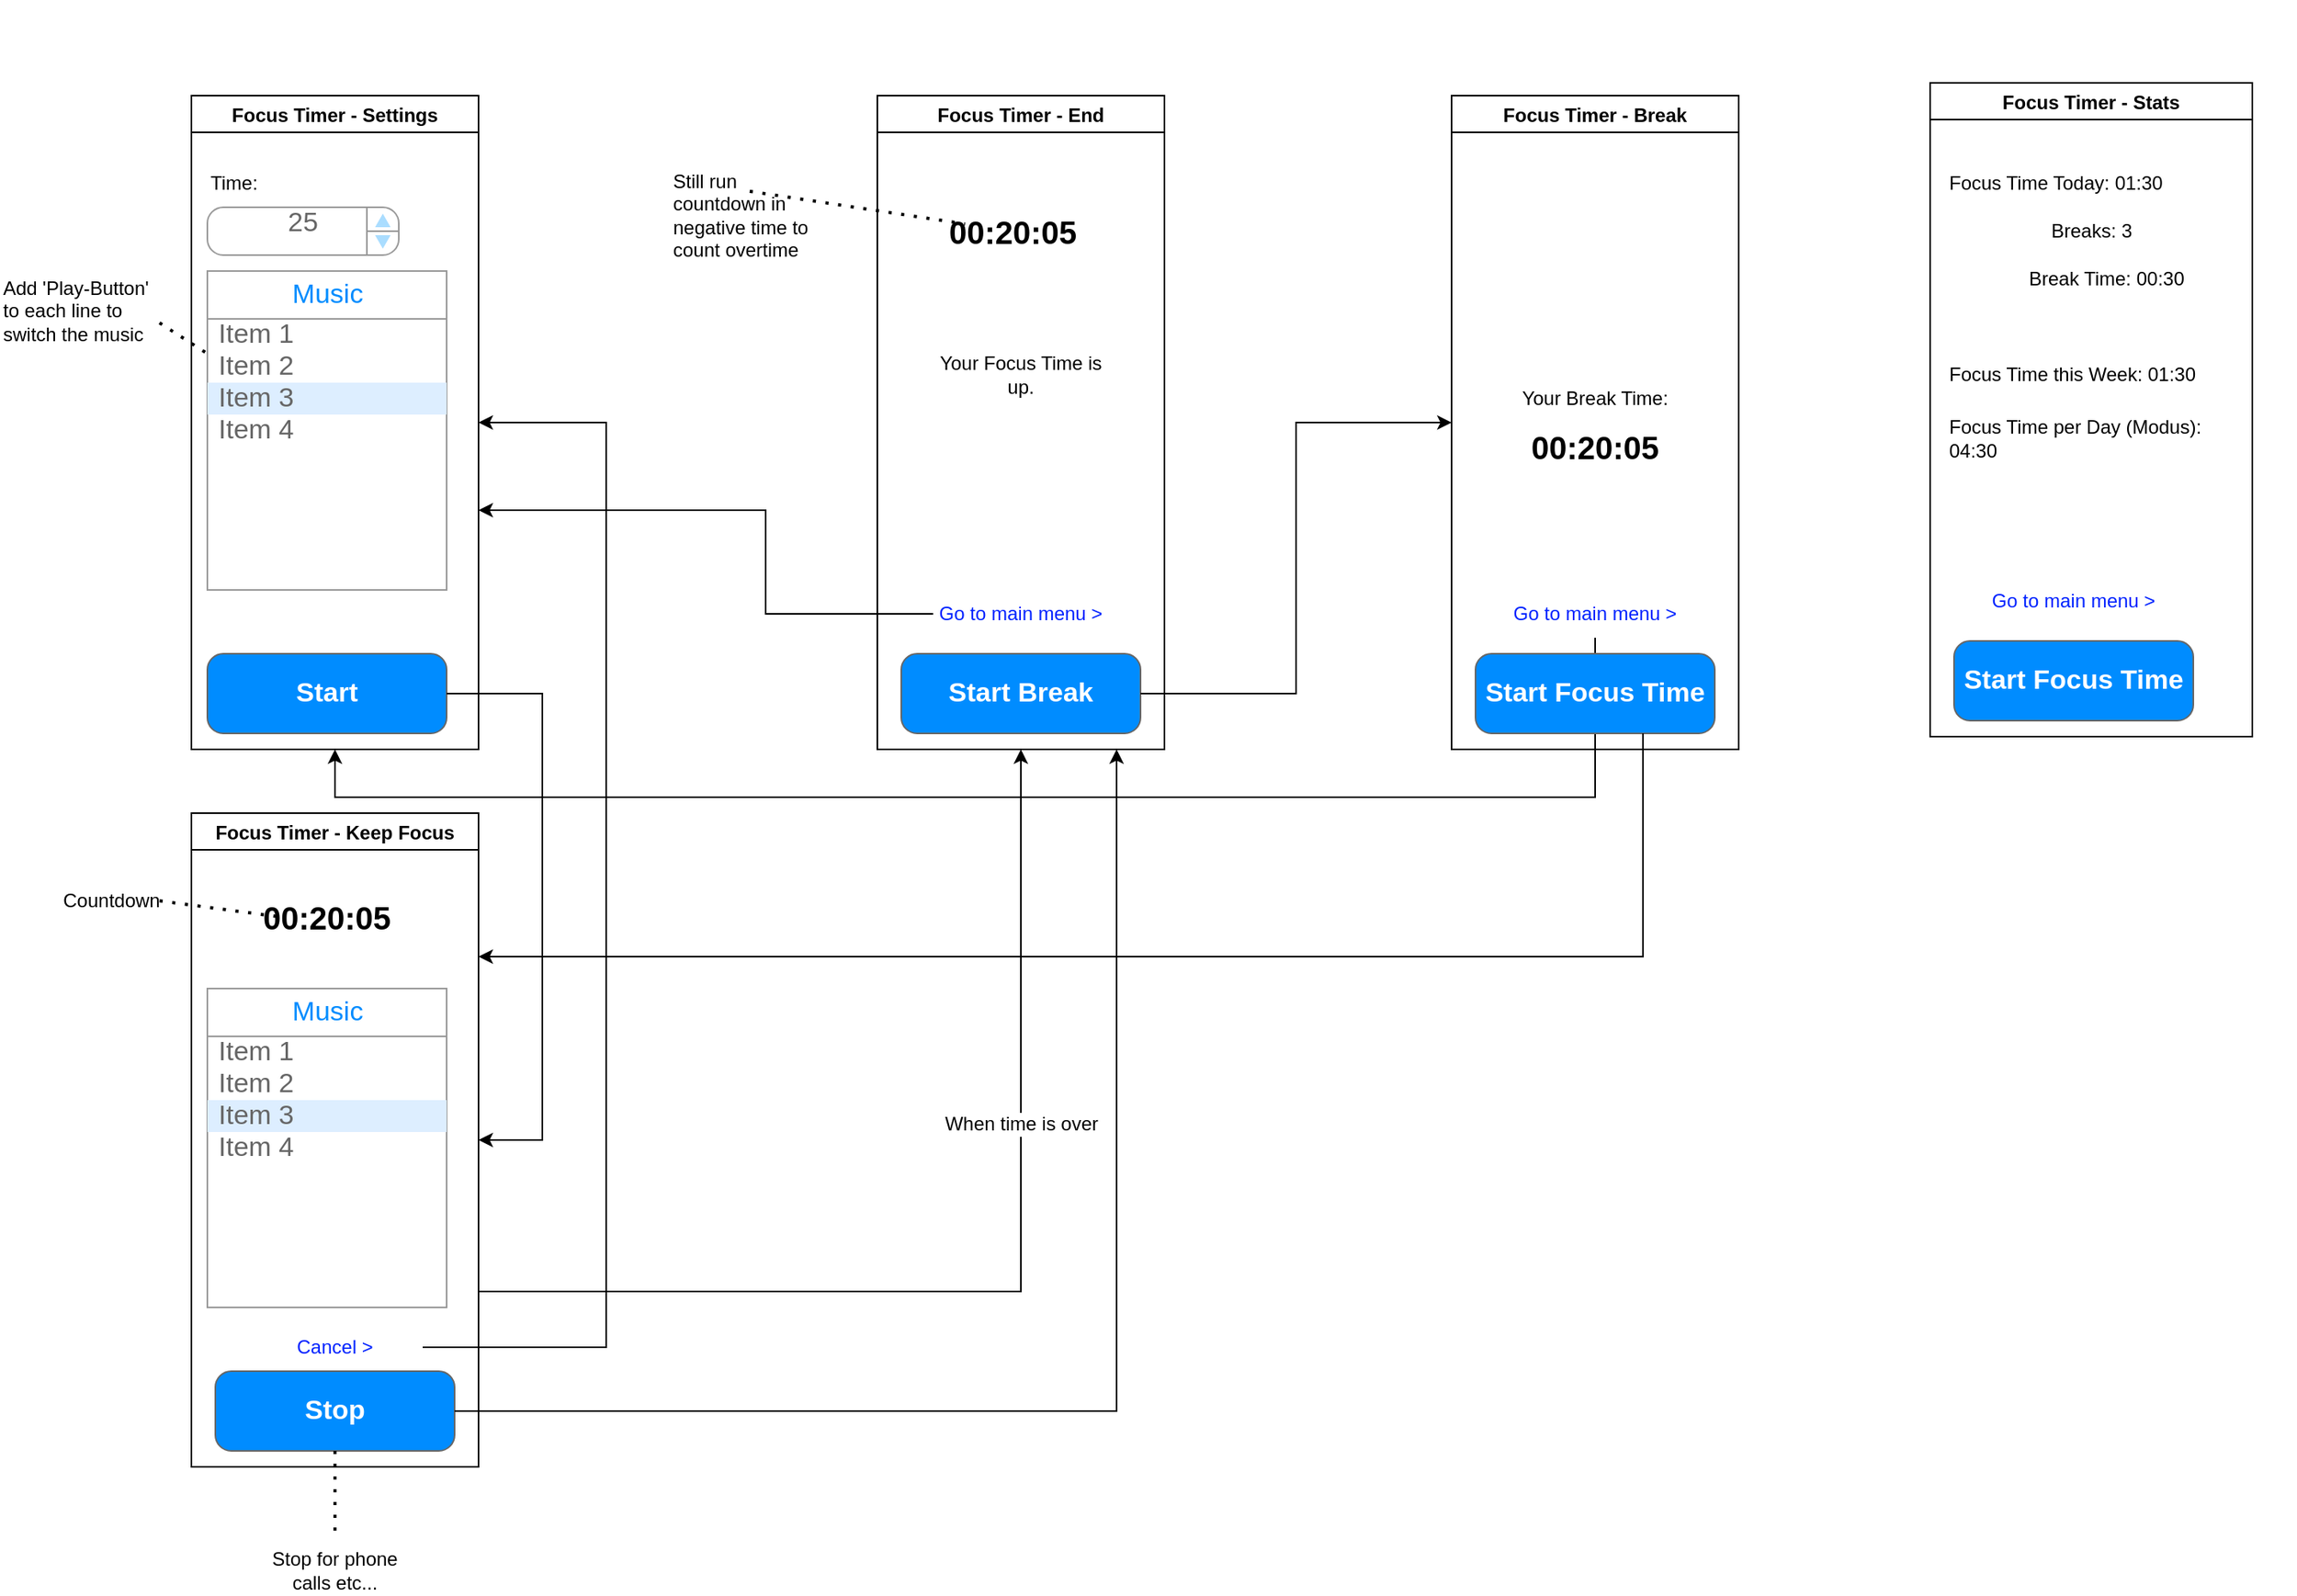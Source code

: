 <mxfile version="20.4.1" type="device"><diagram name="Page-1" id="f1b7ffb7-ca1e-a977-7cf5-a751b3c06c05"><mxGraphModel dx="2248" dy="705" grid="1" gridSize="10" guides="1" tooltips="1" connect="1" arrows="1" fold="1" page="1" pageScale="1" pageWidth="826" pageHeight="1169" background="#ffffff" math="0" shadow="0"><root><mxCell id="0"/><mxCell id="1" parent="0"/><mxCell id="MVP5gotej_pAPhnF4T3n-219" value="" style="endArrow=classic;html=1;rounded=0;fontSize=12;fontColor=#0022FF;align=center;edgeStyle=elbowEdgeStyle;elbow=vertical;" parent="1" source="MVP5gotej_pAPhnF4T3n-218" target="MVP5gotej_pAPhnF4T3n-155" edge="1"><mxGeometry width="50" height="50" relative="1" as="geometry"><mxPoint x="295" y="415" as="sourcePoint"/><mxPoint x="10" y="340" as="targetPoint"/><Array as="points"><mxPoint x="530" y="520"/><mxPoint x="450" y="360"/><mxPoint x="520" y="520"/><mxPoint x="520" y="520"/></Array></mxGeometry></mxCell><mxCell id="MVP5gotej_pAPhnF4T3n-155" value="Focus Timer - Settings" style="swimlane;" parent="1" vertex="1"><mxGeometry x="-180" y="80" width="180" height="410" as="geometry"/></mxCell><mxCell id="MVP5gotej_pAPhnF4T3n-157" value="25" style="strokeWidth=1;shadow=0;dashed=0;align=center;html=1;shape=mxgraph.mockup.forms.spinner;strokeColor=#999999;spinLayout=right;spinStyle=normal;adjStyle=triangle;fillColor=#aaddff;fontSize=17;fontColor=#666666;mainText=;html=1;overflow=fill;" parent="MVP5gotej_pAPhnF4T3n-155" vertex="1"><mxGeometry x="10" y="70" width="120" height="30" as="geometry"/></mxCell><mxCell id="MVP5gotej_pAPhnF4T3n-158" value="Time:" style="text;html=1;strokeColor=none;fillColor=none;align=left;verticalAlign=middle;whiteSpace=wrap;rounded=0;" parent="MVP5gotej_pAPhnF4T3n-155" vertex="1"><mxGeometry x="10" y="40" width="60" height="30" as="geometry"/></mxCell><mxCell id="MVP5gotej_pAPhnF4T3n-165" value="Start" style="strokeWidth=1;shadow=0;dashed=0;align=center;html=1;shape=mxgraph.mockup.buttons.button;strokeColor=#666666;fontColor=#ffffff;mainText=;buttonStyle=round;fontSize=17;fontStyle=1;fillColor=#008cff;whiteSpace=wrap;" parent="MVP5gotej_pAPhnF4T3n-155" vertex="1"><mxGeometry x="10" y="350" width="150" height="50" as="geometry"/></mxCell><mxCell id="MVP5gotej_pAPhnF4T3n-159" value="" style="strokeWidth=1;shadow=0;dashed=0;align=center;html=1;shape=mxgraph.mockup.forms.rrect;rSize=0;strokeColor=#999999;fillColor=#ffffff;" parent="MVP5gotej_pAPhnF4T3n-155" vertex="1"><mxGeometry x="10" y="110" width="150" height="200" as="geometry"/></mxCell><mxCell id="MVP5gotej_pAPhnF4T3n-160" value="Music" style="strokeWidth=1;shadow=0;dashed=0;align=center;html=1;shape=mxgraph.mockup.forms.rrect;rSize=0;strokeColor=#999999;fontColor=#008cff;fontSize=17;fillColor=#ffffff;resizeWidth=1;" parent="MVP5gotej_pAPhnF4T3n-159" vertex="1"><mxGeometry width="150" height="30" relative="1" as="geometry"/></mxCell><mxCell id="MVP5gotej_pAPhnF4T3n-161" value="Item 1" style="strokeWidth=1;shadow=0;dashed=0;align=center;html=1;shape=mxgraph.mockup.forms.anchor;fontSize=17;fontColor=#666666;align=left;spacingLeft=5;resizeWidth=1;" parent="MVP5gotej_pAPhnF4T3n-159" vertex="1"><mxGeometry width="150" height="20" relative="1" as="geometry"><mxPoint y="30" as="offset"/></mxGeometry></mxCell><mxCell id="MVP5gotej_pAPhnF4T3n-162" value="Item 2" style="strokeWidth=1;shadow=0;dashed=0;align=center;html=1;shape=mxgraph.mockup.forms.anchor;fontSize=17;fontColor=#666666;align=left;spacingLeft=5;resizeWidth=1;" parent="MVP5gotej_pAPhnF4T3n-159" vertex="1"><mxGeometry width="150" height="20" relative="1" as="geometry"><mxPoint y="50" as="offset"/></mxGeometry></mxCell><mxCell id="MVP5gotej_pAPhnF4T3n-163" value="Item 3" style="strokeWidth=1;shadow=0;dashed=0;align=center;html=1;shape=mxgraph.mockup.forms.rrect;rSize=0;fontSize=17;fontColor=#666666;align=left;spacingLeft=5;fillColor=#ddeeff;strokeColor=none;resizeWidth=1;" parent="MVP5gotej_pAPhnF4T3n-159" vertex="1"><mxGeometry width="150" height="20" relative="1" as="geometry"><mxPoint y="70" as="offset"/></mxGeometry></mxCell><mxCell id="MVP5gotej_pAPhnF4T3n-164" value="Item 4" style="strokeWidth=1;shadow=0;dashed=0;align=center;html=1;shape=mxgraph.mockup.forms.anchor;fontSize=17;fontColor=#666666;align=left;spacingLeft=5;resizeWidth=1;" parent="MVP5gotej_pAPhnF4T3n-159" vertex="1"><mxGeometry width="150" height="20" relative="1" as="geometry"><mxPoint y="90" as="offset"/></mxGeometry></mxCell><mxCell id="MVP5gotej_pAPhnF4T3n-166" value="Add 'Play-Button' to each line to switch the music" style="text;html=1;strokeColor=none;fillColor=none;align=left;verticalAlign=middle;whiteSpace=wrap;rounded=0;" parent="1" vertex="1"><mxGeometry x="-300" y="200" width="100" height="30" as="geometry"/></mxCell><mxCell id="MVP5gotej_pAPhnF4T3n-167" value="" style="endArrow=none;dashed=1;html=1;dashPattern=1 3;strokeWidth=2;rounded=0;exitX=1;exitY=0.75;exitDx=0;exitDy=0;" parent="1" source="MVP5gotej_pAPhnF4T3n-166" target="MVP5gotej_pAPhnF4T3n-159" edge="1"><mxGeometry width="50" height="50" relative="1" as="geometry"><mxPoint x="-120" y="580" as="sourcePoint"/><mxPoint x="-70" y="530" as="targetPoint"/></mxGeometry></mxCell><mxCell id="MVP5gotej_pAPhnF4T3n-168" value="Focus Timer - Break" style="swimlane;" parent="1" vertex="1"><mxGeometry x="610" y="80" width="180" height="410" as="geometry"/></mxCell><mxCell id="MVP5gotej_pAPhnF4T3n-179" value="Your Break Time:" style="text;html=1;strokeColor=none;fillColor=none;align=center;verticalAlign=middle;whiteSpace=wrap;rounded=0;" parent="MVP5gotej_pAPhnF4T3n-168" vertex="1"><mxGeometry x="35" y="175" width="110" height="30" as="geometry"/></mxCell><mxCell id="MVP5gotej_pAPhnF4T3n-180" value="00:20:05" style="text;html=1;strokeColor=none;fillColor=none;align=center;verticalAlign=middle;whiteSpace=wrap;rounded=0;fontStyle=1;fontSize=20;" parent="MVP5gotej_pAPhnF4T3n-168" vertex="1"><mxGeometry x="60" y="205" width="60" height="30" as="geometry"/></mxCell><mxCell id="MVP5gotej_pAPhnF4T3n-181" value="Start Focus Time" style="strokeWidth=1;shadow=0;dashed=0;align=center;html=1;shape=mxgraph.mockup.buttons.button;strokeColor=#666666;fontColor=#ffffff;mainText=;buttonStyle=round;fontSize=17;fontStyle=1;fillColor=#008cff;whiteSpace=wrap;" parent="MVP5gotej_pAPhnF4T3n-168" vertex="1"><mxGeometry x="15" y="350" width="150" height="50" as="geometry"/></mxCell><mxCell id="MVP5gotej_pAPhnF4T3n-218" value="Go to main menu &amp;gt;" style="text;html=1;strokeColor=none;fillColor=none;align=center;verticalAlign=middle;whiteSpace=wrap;rounded=0;fontSize=12;fontStyle=0;fontColor=#0022FF;" parent="MVP5gotej_pAPhnF4T3n-168" vertex="1"><mxGeometry x="35" y="310" width="110" height="30" as="geometry"/></mxCell><mxCell id="MVP5gotej_pAPhnF4T3n-186" value="Focus Timer - Keep Focus" style="swimlane;" parent="1" vertex="1"><mxGeometry x="-180" y="530" width="180" height="410" as="geometry"/></mxCell><mxCell id="MVP5gotej_pAPhnF4T3n-189" value="Stop" style="strokeWidth=1;shadow=0;dashed=0;align=center;html=1;shape=mxgraph.mockup.buttons.button;strokeColor=#666666;fontColor=#ffffff;mainText=;buttonStyle=round;fontSize=17;fontStyle=1;fillColor=#008cff;whiteSpace=wrap;" parent="MVP5gotej_pAPhnF4T3n-186" vertex="1"><mxGeometry x="15" y="350" width="150" height="50" as="geometry"/></mxCell><mxCell id="MVP5gotej_pAPhnF4T3n-190" value="" style="strokeWidth=1;shadow=0;dashed=0;align=center;html=1;shape=mxgraph.mockup.forms.rrect;rSize=0;strokeColor=#999999;fillColor=#ffffff;" parent="MVP5gotej_pAPhnF4T3n-186" vertex="1"><mxGeometry x="10" y="110" width="150" height="200" as="geometry"/></mxCell><mxCell id="MVP5gotej_pAPhnF4T3n-191" value="Music" style="strokeWidth=1;shadow=0;dashed=0;align=center;html=1;shape=mxgraph.mockup.forms.rrect;rSize=0;strokeColor=#999999;fontColor=#008cff;fontSize=17;fillColor=#ffffff;resizeWidth=1;" parent="MVP5gotej_pAPhnF4T3n-190" vertex="1"><mxGeometry width="150" height="30" relative="1" as="geometry"/></mxCell><mxCell id="MVP5gotej_pAPhnF4T3n-192" value="Item 1" style="strokeWidth=1;shadow=0;dashed=0;align=center;html=1;shape=mxgraph.mockup.forms.anchor;fontSize=17;fontColor=#666666;align=left;spacingLeft=5;resizeWidth=1;" parent="MVP5gotej_pAPhnF4T3n-190" vertex="1"><mxGeometry width="150" height="20" relative="1" as="geometry"><mxPoint y="30" as="offset"/></mxGeometry></mxCell><mxCell id="MVP5gotej_pAPhnF4T3n-193" value="Item 2" style="strokeWidth=1;shadow=0;dashed=0;align=center;html=1;shape=mxgraph.mockup.forms.anchor;fontSize=17;fontColor=#666666;align=left;spacingLeft=5;resizeWidth=1;" parent="MVP5gotej_pAPhnF4T3n-190" vertex="1"><mxGeometry width="150" height="20" relative="1" as="geometry"><mxPoint y="50" as="offset"/></mxGeometry></mxCell><mxCell id="MVP5gotej_pAPhnF4T3n-194" value="Item 3" style="strokeWidth=1;shadow=0;dashed=0;align=center;html=1;shape=mxgraph.mockup.forms.rrect;rSize=0;fontSize=17;fontColor=#666666;align=left;spacingLeft=5;fillColor=#ddeeff;strokeColor=none;resizeWidth=1;" parent="MVP5gotej_pAPhnF4T3n-190" vertex="1"><mxGeometry width="150" height="20" relative="1" as="geometry"><mxPoint y="70" as="offset"/></mxGeometry></mxCell><mxCell id="MVP5gotej_pAPhnF4T3n-195" value="Item 4" style="strokeWidth=1;shadow=0;dashed=0;align=center;html=1;shape=mxgraph.mockup.forms.anchor;fontSize=17;fontColor=#666666;align=left;spacingLeft=5;resizeWidth=1;" parent="MVP5gotej_pAPhnF4T3n-190" vertex="1"><mxGeometry width="150" height="20" relative="1" as="geometry"><mxPoint y="90" as="offset"/></mxGeometry></mxCell><mxCell id="MVP5gotej_pAPhnF4T3n-200" value="00:20:05" style="text;html=1;strokeColor=none;fillColor=none;align=center;verticalAlign=middle;whiteSpace=wrap;rounded=0;fontStyle=1;fontSize=20;" parent="MVP5gotej_pAPhnF4T3n-186" vertex="1"><mxGeometry x="55" y="50" width="60" height="30" as="geometry"/></mxCell><mxCell id="MVP5gotej_pAPhnF4T3n-231" value="Cancel &amp;gt;" style="text;html=1;strokeColor=none;fillColor=none;align=center;verticalAlign=middle;whiteSpace=wrap;rounded=0;fontSize=12;fontStyle=0;fontColor=#0022FF;" parent="MVP5gotej_pAPhnF4T3n-186" vertex="1"><mxGeometry x="35" y="320" width="110" height="30" as="geometry"/></mxCell><mxCell id="MVP5gotej_pAPhnF4T3n-199" value="" style="endArrow=classic;html=1;rounded=0;fontSize=20;edgeStyle=orthogonalEdgeStyle;" parent="1" source="MVP5gotej_pAPhnF4T3n-231" target="MVP5gotej_pAPhnF4T3n-155" edge="1"><mxGeometry width="50" height="50" relative="1" as="geometry"><mxPoint x="90" y="580" as="sourcePoint"/><mxPoint x="140" y="530" as="targetPoint"/><Array as="points"><mxPoint x="80" y="865"/><mxPoint x="80" y="285"/></Array></mxGeometry></mxCell><mxCell id="MVP5gotej_pAPhnF4T3n-201" value="Countdown" style="text;html=1;strokeColor=none;fillColor=none;align=center;verticalAlign=middle;whiteSpace=wrap;rounded=0;fontSize=12;" parent="1" vertex="1"><mxGeometry x="-260" y="570" width="60" height="30" as="geometry"/></mxCell><mxCell id="MVP5gotej_pAPhnF4T3n-204" value="" style="endArrow=none;dashed=1;html=1;dashPattern=1 3;strokeWidth=2;rounded=0;fontSize=12;exitX=1;exitY=0.5;exitDx=0;exitDy=0;entryX=0;entryY=0.5;entryDx=0;entryDy=0;" parent="1" source="MVP5gotej_pAPhnF4T3n-201" target="MVP5gotej_pAPhnF4T3n-200" edge="1"><mxGeometry width="50" height="50" relative="1" as="geometry"><mxPoint x="80" y="720" as="sourcePoint"/><mxPoint x="130" y="670" as="targetPoint"/></mxGeometry></mxCell><mxCell id="MVP5gotej_pAPhnF4T3n-205" value="" style="endArrow=classic;html=1;rounded=0;fontSize=12;edgeStyle=elbowEdgeStyle;" parent="1" source="MVP5gotej_pAPhnF4T3n-165" target="MVP5gotej_pAPhnF4T3n-186" edge="1"><mxGeometry width="50" height="50" relative="1" as="geometry"><mxPoint x="80" y="550" as="sourcePoint"/><mxPoint x="130" y="500" as="targetPoint"/><Array as="points"><mxPoint x="40" y="370"/></Array></mxGeometry></mxCell><mxCell id="MVP5gotej_pAPhnF4T3n-207" value="Focus Timer - End" style="swimlane;" parent="1" vertex="1"><mxGeometry x="250" y="80" width="180" height="410" as="geometry"/></mxCell><mxCell id="MVP5gotej_pAPhnF4T3n-208" value="Your Focus Time is up." style="text;html=1;strokeColor=none;fillColor=none;align=center;verticalAlign=middle;whiteSpace=wrap;rounded=0;" parent="MVP5gotej_pAPhnF4T3n-207" vertex="1"><mxGeometry x="35" y="160" width="110" height="30" as="geometry"/></mxCell><mxCell id="MVP5gotej_pAPhnF4T3n-210" value="Start Break" style="strokeWidth=1;shadow=0;dashed=0;align=center;html=1;shape=mxgraph.mockup.buttons.button;strokeColor=#666666;fontColor=#ffffff;mainText=;buttonStyle=round;fontSize=17;fontStyle=1;fillColor=#008cff;whiteSpace=wrap;" parent="MVP5gotej_pAPhnF4T3n-207" vertex="1"><mxGeometry x="15" y="350" width="150" height="50" as="geometry"/></mxCell><mxCell id="MVP5gotej_pAPhnF4T3n-212" value="Go to main menu &amp;gt;" style="text;html=1;strokeColor=none;fillColor=none;align=center;verticalAlign=middle;whiteSpace=wrap;rounded=0;fontSize=12;fontStyle=0;fontColor=#0022FF;" parent="MVP5gotej_pAPhnF4T3n-207" vertex="1"><mxGeometry x="35" y="310" width="110" height="30" as="geometry"/></mxCell><mxCell id="MVP5gotej_pAPhnF4T3n-213" value="00:20:05" style="text;html=1;strokeColor=none;fillColor=none;align=center;verticalAlign=middle;whiteSpace=wrap;rounded=0;fontStyle=1;fontSize=20;" parent="MVP5gotej_pAPhnF4T3n-207" vertex="1"><mxGeometry x="55" y="70" width="60" height="30" as="geometry"/></mxCell><mxCell id="MVP5gotej_pAPhnF4T3n-214" value="Still run countdown in negative time to count overtime" style="text;html=1;strokeColor=none;fillColor=none;align=left;verticalAlign=middle;whiteSpace=wrap;rounded=0;fontSize=12;" parent="1" vertex="1"><mxGeometry x="120" y="140" width="100" height="30" as="geometry"/></mxCell><mxCell id="MVP5gotej_pAPhnF4T3n-215" value="" style="endArrow=none;dashed=1;html=1;dashPattern=1 3;strokeWidth=2;rounded=0;fontSize=12;exitX=0.5;exitY=0;exitDx=0;exitDy=0;" parent="1" source="MVP5gotej_pAPhnF4T3n-214" target="MVP5gotej_pAPhnF4T3n-213" edge="1"><mxGeometry width="50" height="50" relative="1" as="geometry"><mxPoint x="140" y="310" as="sourcePoint"/><mxPoint x="190" y="260" as="targetPoint"/></mxGeometry></mxCell><mxCell id="MVP5gotej_pAPhnF4T3n-216" value="" style="endArrow=classic;html=1;rounded=0;fontSize=12;fontColor=#0022FF;align=center;edgeStyle=elbowEdgeStyle;" parent="1" source="MVP5gotej_pAPhnF4T3n-212" target="MVP5gotej_pAPhnF4T3n-155" edge="1"><mxGeometry width="50" height="50" relative="1" as="geometry"><mxPoint x="200" y="520" as="sourcePoint"/><mxPoint x="250" y="470" as="targetPoint"/><Array as="points"><mxPoint x="180" y="340"/></Array></mxGeometry></mxCell><mxCell id="MVP5gotej_pAPhnF4T3n-217" value="" style="endArrow=classic;html=1;rounded=0;fontSize=12;fontColor=#0022FF;edgeStyle=orthogonalEdgeStyle;" parent="1" source="MVP5gotej_pAPhnF4T3n-210" target="MVP5gotej_pAPhnF4T3n-168" edge="1"><mxGeometry width="50" height="50" relative="1" as="geometry"><mxPoint x="510" y="610" as="sourcePoint"/><mxPoint x="560" y="560" as="targetPoint"/></mxGeometry></mxCell><mxCell id="MVP5gotej_pAPhnF4T3n-220" value="" style="endArrow=classic;html=1;rounded=0;fontSize=12;fontColor=#0022FF;elbow=vertical;edgeStyle=elbowEdgeStyle;" parent="1" source="MVP5gotej_pAPhnF4T3n-181" target="MVP5gotej_pAPhnF4T3n-186" edge="1"><mxGeometry width="50" height="50" relative="1" as="geometry"><mxPoint x="510" y="660" as="sourcePoint"/><mxPoint x="560" y="610" as="targetPoint"/><Array as="points"><mxPoint x="730" y="620"/><mxPoint x="330" y="670"/></Array></mxGeometry></mxCell><mxCell id="MVP5gotej_pAPhnF4T3n-221" value="" style="endArrow=classic;html=1;rounded=0;fontSize=12;fontColor=#0022FF;entryX=0.5;entryY=1;entryDx=0;entryDy=0;edgeStyle=elbowEdgeStyle;" parent="1" source="MVP5gotej_pAPhnF4T3n-186" target="MVP5gotej_pAPhnF4T3n-207" edge="1"><mxGeometry width="50" height="50" relative="1" as="geometry"><mxPoint x="350" y="790" as="sourcePoint"/><mxPoint x="400" y="740" as="targetPoint"/><Array as="points"><mxPoint x="340" y="830"/><mxPoint x="340" y="600"/></Array></mxGeometry></mxCell><mxCell id="MVP5gotej_pAPhnF4T3n-222" value="When time is over" style="edgeLabel;html=1;align=center;verticalAlign=middle;resizable=0;points=[];fontSize=12;fontColor=#000000;" parent="MVP5gotej_pAPhnF4T3n-221" vertex="1" connectable="0"><mxGeometry x="0.309" relative="1" as="geometry"><mxPoint as="offset"/></mxGeometry></mxCell><mxCell id="MVP5gotej_pAPhnF4T3n-223" value="" style="shape=image;html=1;verticalAlign=top;verticalLabelPosition=bottom;labelBackgroundColor=#ffffff;imageAspect=0;aspect=fixed;image=https://cdn2.iconfinder.com/data/icons/user-interface-169/32/bell-128.png;fontSize=12;fontColor=#000000;" parent="1" vertex="1"><mxGeometry x="314" y="20" width="52" height="52" as="geometry"/></mxCell><mxCell id="MVP5gotej_pAPhnF4T3n-232" value="Stop for phone calls etc..." style="text;html=1;strokeColor=none;fillColor=none;align=center;verticalAlign=middle;whiteSpace=wrap;rounded=0;fontSize=12;fontColor=#000000;" parent="1" vertex="1"><mxGeometry x="-135" y="990" width="90" height="30" as="geometry"/></mxCell><mxCell id="MVP5gotej_pAPhnF4T3n-234" value="" style="endArrow=none;dashed=1;html=1;dashPattern=1 3;strokeWidth=2;rounded=0;fontSize=12;fontColor=#000000;" parent="1" target="MVP5gotej_pAPhnF4T3n-189" edge="1"><mxGeometry width="50" height="50" relative="1" as="geometry"><mxPoint x="-90" y="980" as="sourcePoint"/><mxPoint x="440" y="740" as="targetPoint"/></mxGeometry></mxCell><mxCell id="hmSVjqWT71PVAOj1vNmM-1" value="Focus Timer - Stats" style="swimlane;" vertex="1" parent="1"><mxGeometry x="910" y="72" width="202" height="410" as="geometry"/></mxCell><mxCell id="hmSVjqWT71PVAOj1vNmM-4" value="Start Focus Time" style="strokeWidth=1;shadow=0;dashed=0;align=center;html=1;shape=mxgraph.mockup.buttons.button;strokeColor=#666666;fontColor=#ffffff;mainText=;buttonStyle=round;fontSize=17;fontStyle=1;fillColor=#008cff;whiteSpace=wrap;" vertex="1" parent="hmSVjqWT71PVAOj1vNmM-1"><mxGeometry x="15" y="350" width="150" height="50" as="geometry"/></mxCell><mxCell id="hmSVjqWT71PVAOj1vNmM-5" value="Go to main menu &amp;gt;" style="text;html=1;strokeColor=none;fillColor=none;align=center;verticalAlign=middle;whiteSpace=wrap;rounded=0;fontSize=12;fontStyle=0;fontColor=#0022FF;" vertex="1" parent="hmSVjqWT71PVAOj1vNmM-1"><mxGeometry x="35" y="310" width="110" height="30" as="geometry"/></mxCell><mxCell id="hmSVjqWT71PVAOj1vNmM-6" value="Focus Time Today: 01:30" style="text;html=1;strokeColor=none;fillColor=none;align=left;verticalAlign=middle;whiteSpace=wrap;rounded=0;" vertex="1" parent="hmSVjqWT71PVAOj1vNmM-1"><mxGeometry x="10" y="48" width="155" height="30" as="geometry"/></mxCell><mxCell id="hmSVjqWT71PVAOj1vNmM-7" value="Break Time: 00:30" style="text;html=1;strokeColor=none;fillColor=none;align=left;verticalAlign=middle;whiteSpace=wrap;rounded=0;" vertex="1" parent="hmSVjqWT71PVAOj1vNmM-1"><mxGeometry x="60" y="108" width="155" height="30" as="geometry"/></mxCell><mxCell id="hmSVjqWT71PVAOj1vNmM-8" value="Breaks: 3" style="text;html=1;strokeColor=none;fillColor=none;align=left;verticalAlign=middle;whiteSpace=wrap;rounded=0;" vertex="1" parent="hmSVjqWT71PVAOj1vNmM-1"><mxGeometry x="74" y="78" width="155" height="30" as="geometry"/></mxCell><mxCell id="hmSVjqWT71PVAOj1vNmM-9" value="Focus Time this Week: 01:30" style="text;html=1;strokeColor=none;fillColor=none;align=left;verticalAlign=middle;whiteSpace=wrap;rounded=0;" vertex="1" parent="hmSVjqWT71PVAOj1vNmM-1"><mxGeometry x="10" y="168" width="180" height="30" as="geometry"/></mxCell><mxCell id="hmSVjqWT71PVAOj1vNmM-10" value="Focus Time per Day (Modus): 04:30" style="text;html=1;strokeColor=none;fillColor=none;align=left;verticalAlign=middle;whiteSpace=wrap;rounded=0;" vertex="1" parent="hmSVjqWT71PVAOj1vNmM-1"><mxGeometry x="10" y="208" width="180" height="30" as="geometry"/></mxCell><mxCell id="hmSVjqWT71PVAOj1vNmM-11" value="" style="endArrow=classic;html=1;rounded=0;edgeStyle=elbowEdgeStyle;" edge="1" parent="1" source="MVP5gotej_pAPhnF4T3n-189" target="MVP5gotej_pAPhnF4T3n-207"><mxGeometry width="50" height="50" relative="1" as="geometry"><mxPoint x="230" y="1010" as="sourcePoint"/><mxPoint x="360" y="302" as="targetPoint"/><Array as="points"><mxPoint x="400" y="700"/><mxPoint x="390" y="610"/></Array></mxGeometry></mxCell></root></mxGraphModel></diagram></mxfile>